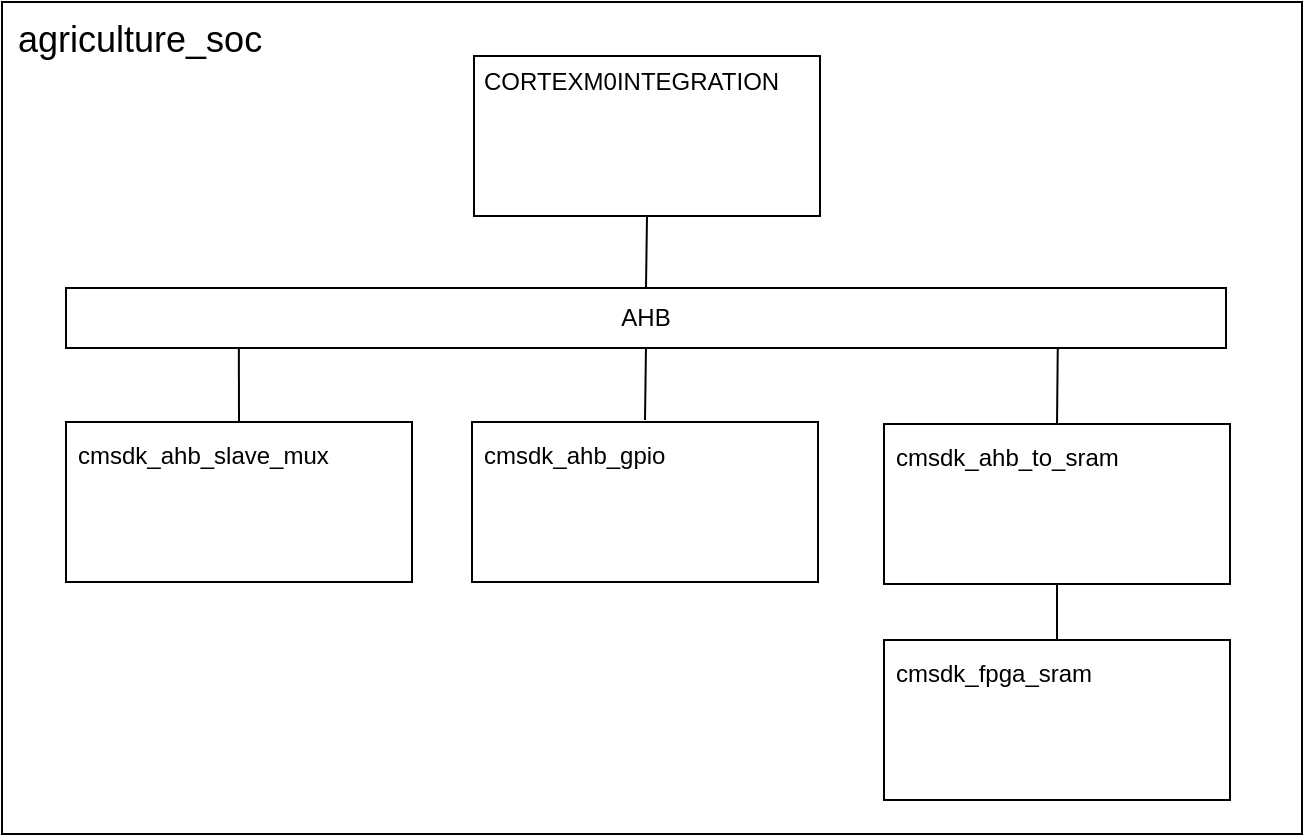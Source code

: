 <mxfile>
    <diagram id="1k1_Sx_sueftBQzle5c5" name="Page-1">
        <mxGraphModel dx="1107" dy="763" grid="0" gridSize="10" guides="1" tooltips="1" connect="1" arrows="1" fold="1" page="1" pageScale="1" pageWidth="827" pageHeight="1169" math="0" shadow="0">
            <root>
                <mxCell id="0"/>
                <mxCell id="1" parent="0"/>
                <mxCell id="2" value="" style="whiteSpace=wrap;html=1;" parent="1" vertex="1">
                    <mxGeometry x="23" y="17" width="650" height="416" as="geometry"/>
                </mxCell>
                <mxCell id="22" style="edgeStyle=none;html=1;exitX=0.5;exitY=0;exitDx=0;exitDy=0;entryX=0.5;entryY=1;entryDx=0;entryDy=0;endArrow=none;endFill=0;" edge="1" parent="1">
                    <mxGeometry relative="1" as="geometry">
                        <mxPoint x="344.5" y="226" as="sourcePoint"/>
                        <mxPoint x="345" y="189" as="targetPoint"/>
                    </mxGeometry>
                </mxCell>
                <mxCell id="11" value="" style="whiteSpace=wrap;html=1;" parent="1" vertex="1">
                    <mxGeometry x="258" y="227" width="173" height="80" as="geometry"/>
                </mxCell>
                <mxCell id="3" value="agriculture_soc" style="text;html=1;align=left;verticalAlign=middle;resizable=0;points=[];autosize=1;strokeColor=none;fillColor=none;fontSize=18;" parent="1" vertex="1">
                    <mxGeometry x="29" y="19" width="140" height="34" as="geometry"/>
                </mxCell>
                <mxCell id="19" style="edgeStyle=none;html=1;exitX=0.5;exitY=1;exitDx=0;exitDy=0;entryX=0.5;entryY=0;entryDx=0;entryDy=0;endArrow=none;endFill=0;" edge="1" parent="1" source="4" target="18">
                    <mxGeometry relative="1" as="geometry"/>
                </mxCell>
                <mxCell id="4" value="" style="whiteSpace=wrap;html=1;" parent="1" vertex="1">
                    <mxGeometry x="259" y="44" width="173" height="80" as="geometry"/>
                </mxCell>
                <mxCell id="5" value="CORTEXM0INTEGRATION" style="text;html=1;align=left;verticalAlign=middle;resizable=0;points=[];autosize=1;strokeColor=none;fillColor=none;" parent="1" vertex="1">
                    <mxGeometry x="262" y="44" width="166" height="26" as="geometry"/>
                </mxCell>
                <mxCell id="23" style="edgeStyle=none;html=1;exitX=0.5;exitY=0;exitDx=0;exitDy=0;entryX=0.149;entryY=0.973;entryDx=0;entryDy=0;entryPerimeter=0;endArrow=none;endFill=0;" edge="1" parent="1" source="6" target="18">
                    <mxGeometry relative="1" as="geometry"/>
                </mxCell>
                <mxCell id="6" value="" style="whiteSpace=wrap;html=1;" parent="1" vertex="1">
                    <mxGeometry x="55" y="227" width="173" height="80" as="geometry"/>
                </mxCell>
                <mxCell id="7" value="cmsdk_ahb_slave_mux" style="text;html=1;align=left;verticalAlign=middle;resizable=0;points=[];autosize=1;strokeColor=none;fillColor=none;" parent="1" vertex="1">
                    <mxGeometry x="58.5" y="231" width="143" height="26" as="geometry"/>
                </mxCell>
                <mxCell id="10" value="cmsdk_ahb_gpio" style="text;html=1;align=left;verticalAlign=middle;resizable=0;points=[];autosize=1;strokeColor=none;fillColor=none;" parent="1" vertex="1">
                    <mxGeometry x="261.5" y="231" width="109" height="26" as="geometry"/>
                </mxCell>
                <mxCell id="24" style="edgeStyle=none;html=1;exitX=0.5;exitY=0;exitDx=0;exitDy=0;entryX=0.855;entryY=0.942;entryDx=0;entryDy=0;entryPerimeter=0;endArrow=none;endFill=0;" edge="1" parent="1" source="12" target="18">
                    <mxGeometry relative="1" as="geometry"/>
                </mxCell>
                <mxCell id="12" value="" style="whiteSpace=wrap;html=1;" parent="1" vertex="1">
                    <mxGeometry x="464" y="228" width="173" height="80" as="geometry"/>
                </mxCell>
                <mxCell id="13" value="cmsdk_ahb_to_sram" style="text;html=1;align=left;verticalAlign=middle;resizable=0;points=[];autosize=1;strokeColor=none;fillColor=none;" parent="1" vertex="1">
                    <mxGeometry x="467.5" y="232" width="129" height="26" as="geometry"/>
                </mxCell>
                <mxCell id="25" style="edgeStyle=none;html=1;entryX=0.5;entryY=1;entryDx=0;entryDy=0;endArrow=none;endFill=0;" edge="1" parent="1" source="14" target="12">
                    <mxGeometry relative="1" as="geometry"/>
                </mxCell>
                <mxCell id="14" value="" style="whiteSpace=wrap;html=1;" parent="1" vertex="1">
                    <mxGeometry x="464" y="336" width="173" height="80" as="geometry"/>
                </mxCell>
                <mxCell id="15" value="cmsdk_fpga_sram" style="text;html=1;align=left;verticalAlign=middle;resizable=0;points=[];autosize=1;strokeColor=none;fillColor=none;" parent="1" vertex="1">
                    <mxGeometry x="467.5" y="340" width="116" height="26" as="geometry"/>
                </mxCell>
                <mxCell id="18" value="AHB" style="whiteSpace=wrap;html=1;" vertex="1" parent="1">
                    <mxGeometry x="55" y="160" width="580" height="30" as="geometry"/>
                </mxCell>
            </root>
        </mxGraphModel>
    </diagram>
</mxfile>